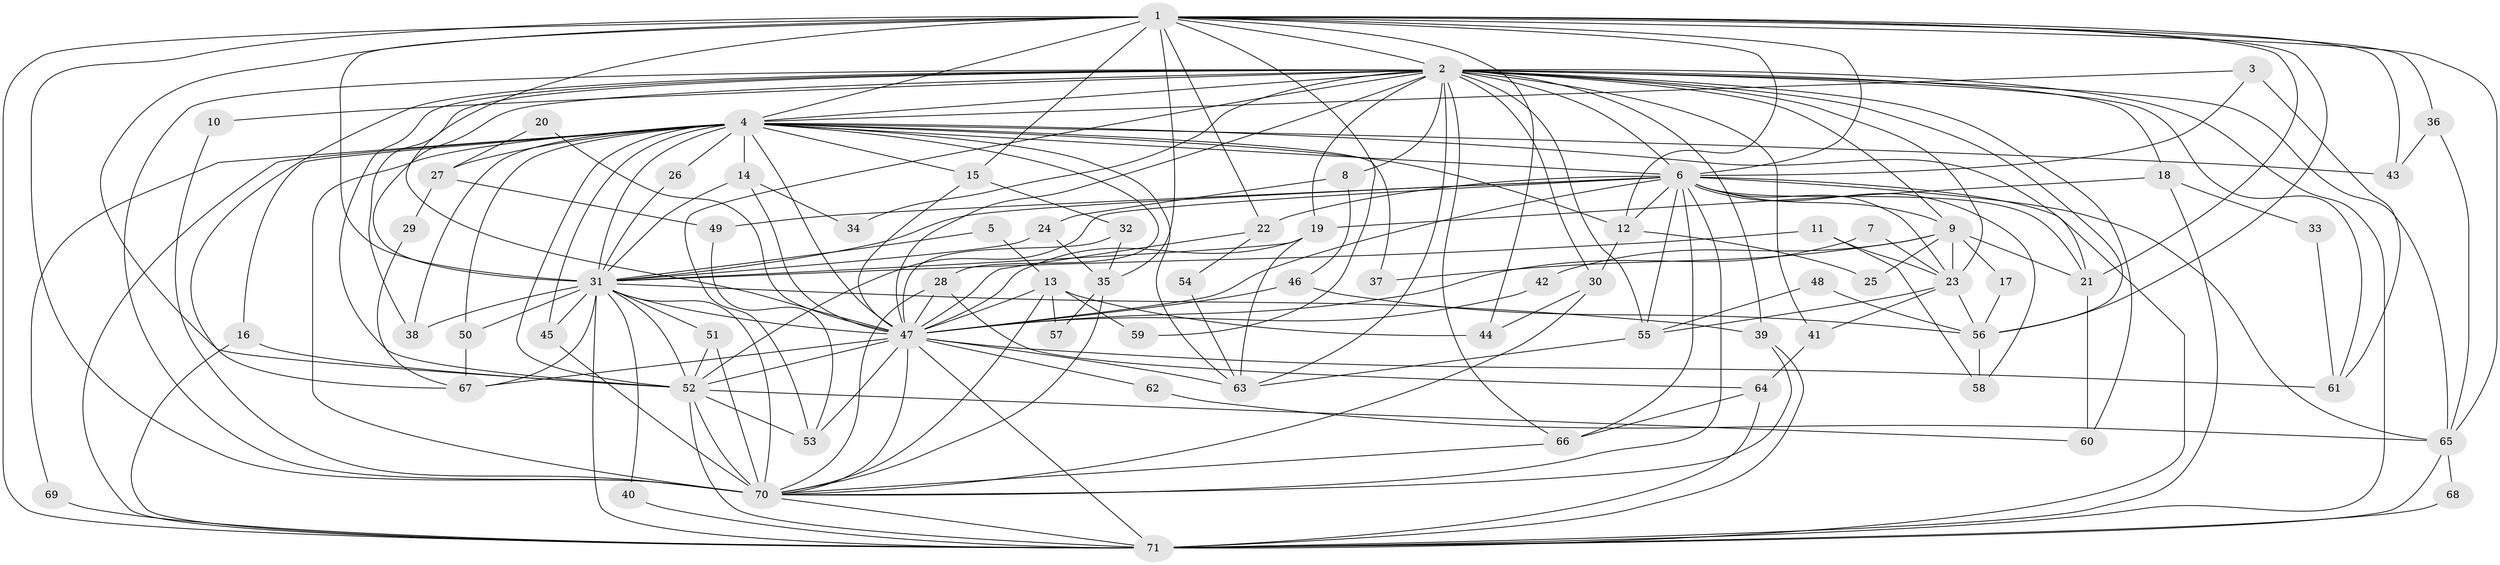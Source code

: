 // original degree distribution, {22: 0.0070921985815602835, 28: 0.014184397163120567, 26: 0.0070921985815602835, 39: 0.0070921985815602835, 16: 0.014184397163120567, 18: 0.0070921985815602835, 19: 0.0070921985815602835, 31: 0.0070921985815602835, 9: 0.0070921985815602835, 5: 0.04964539007092199, 2: 0.5673758865248227, 3: 0.1773049645390071, 4: 0.07801418439716312, 7: 0.014184397163120567, 8: 0.014184397163120567, 6: 0.02127659574468085}
// Generated by graph-tools (version 1.1) at 2025/01/03/09/25 03:01:31]
// undirected, 71 vertices, 197 edges
graph export_dot {
graph [start="1"]
  node [color=gray90,style=filled];
  1;
  2;
  3;
  4;
  5;
  6;
  7;
  8;
  9;
  10;
  11;
  12;
  13;
  14;
  15;
  16;
  17;
  18;
  19;
  20;
  21;
  22;
  23;
  24;
  25;
  26;
  27;
  28;
  29;
  30;
  31;
  32;
  33;
  34;
  35;
  36;
  37;
  38;
  39;
  40;
  41;
  42;
  43;
  44;
  45;
  46;
  47;
  48;
  49;
  50;
  51;
  52;
  53;
  54;
  55;
  56;
  57;
  58;
  59;
  60;
  61;
  62;
  63;
  64;
  65;
  66;
  67;
  68;
  69;
  70;
  71;
  1 -- 2 [weight=2.0];
  1 -- 4 [weight=2.0];
  1 -- 6 [weight=2.0];
  1 -- 12 [weight=1.0];
  1 -- 15 [weight=1.0];
  1 -- 21 [weight=1.0];
  1 -- 22 [weight=1.0];
  1 -- 31 [weight=2.0];
  1 -- 35 [weight=2.0];
  1 -- 36 [weight=1.0];
  1 -- 43 [weight=2.0];
  1 -- 44 [weight=1.0];
  1 -- 47 [weight=2.0];
  1 -- 52 [weight=2.0];
  1 -- 56 [weight=1.0];
  1 -- 59 [weight=2.0];
  1 -- 65 [weight=2.0];
  1 -- 70 [weight=2.0];
  1 -- 71 [weight=2.0];
  2 -- 4 [weight=1.0];
  2 -- 6 [weight=2.0];
  2 -- 8 [weight=1.0];
  2 -- 9 [weight=1.0];
  2 -- 10 [weight=1.0];
  2 -- 18 [weight=1.0];
  2 -- 19 [weight=1.0];
  2 -- 23 [weight=1.0];
  2 -- 30 [weight=1.0];
  2 -- 31 [weight=3.0];
  2 -- 34 [weight=1.0];
  2 -- 38 [weight=1.0];
  2 -- 39 [weight=2.0];
  2 -- 41 [weight=1.0];
  2 -- 47 [weight=3.0];
  2 -- 52 [weight=1.0];
  2 -- 53 [weight=2.0];
  2 -- 55 [weight=2.0];
  2 -- 56 [weight=1.0];
  2 -- 60 [weight=1.0];
  2 -- 61 [weight=1.0];
  2 -- 63 [weight=1.0];
  2 -- 65 [weight=1.0];
  2 -- 66 [weight=1.0];
  2 -- 67 [weight=1.0];
  2 -- 70 [weight=1.0];
  2 -- 71 [weight=1.0];
  3 -- 4 [weight=1.0];
  3 -- 6 [weight=1.0];
  3 -- 61 [weight=1.0];
  4 -- 6 [weight=3.0];
  4 -- 12 [weight=1.0];
  4 -- 14 [weight=2.0];
  4 -- 15 [weight=1.0];
  4 -- 16 [weight=1.0];
  4 -- 21 [weight=1.0];
  4 -- 26 [weight=1.0];
  4 -- 27 [weight=2.0];
  4 -- 28 [weight=1.0];
  4 -- 31 [weight=1.0];
  4 -- 37 [weight=1.0];
  4 -- 38 [weight=1.0];
  4 -- 43 [weight=1.0];
  4 -- 45 [weight=1.0];
  4 -- 47 [weight=1.0];
  4 -- 50 [weight=1.0];
  4 -- 52 [weight=2.0];
  4 -- 63 [weight=1.0];
  4 -- 69 [weight=1.0];
  4 -- 70 [weight=2.0];
  4 -- 71 [weight=1.0];
  5 -- 13 [weight=1.0];
  5 -- 31 [weight=1.0];
  6 -- 9 [weight=2.0];
  6 -- 12 [weight=1.0];
  6 -- 21 [weight=1.0];
  6 -- 22 [weight=1.0];
  6 -- 23 [weight=1.0];
  6 -- 31 [weight=1.0];
  6 -- 47 [weight=1.0];
  6 -- 49 [weight=1.0];
  6 -- 52 [weight=2.0];
  6 -- 55 [weight=1.0];
  6 -- 58 [weight=1.0];
  6 -- 65 [weight=1.0];
  6 -- 66 [weight=1.0];
  6 -- 70 [weight=2.0];
  6 -- 71 [weight=3.0];
  7 -- 23 [weight=1.0];
  7 -- 47 [weight=1.0];
  8 -- 24 [weight=1.0];
  8 -- 46 [weight=1.0];
  9 -- 17 [weight=1.0];
  9 -- 21 [weight=1.0];
  9 -- 23 [weight=1.0];
  9 -- 25 [weight=1.0];
  9 -- 37 [weight=1.0];
  9 -- 42 [weight=1.0];
  10 -- 70 [weight=1.0];
  11 -- 23 [weight=1.0];
  11 -- 31 [weight=1.0];
  11 -- 58 [weight=1.0];
  12 -- 25 [weight=1.0];
  12 -- 30 [weight=1.0];
  13 -- 44 [weight=1.0];
  13 -- 47 [weight=1.0];
  13 -- 57 [weight=1.0];
  13 -- 59 [weight=1.0];
  13 -- 70 [weight=1.0];
  14 -- 31 [weight=1.0];
  14 -- 34 [weight=1.0];
  14 -- 47 [weight=1.0];
  15 -- 32 [weight=1.0];
  15 -- 47 [weight=1.0];
  16 -- 52 [weight=1.0];
  16 -- 71 [weight=1.0];
  17 -- 56 [weight=1.0];
  18 -- 19 [weight=1.0];
  18 -- 33 [weight=1.0];
  18 -- 71 [weight=1.0];
  19 -- 31 [weight=1.0];
  19 -- 47 [weight=1.0];
  19 -- 63 [weight=1.0];
  20 -- 27 [weight=1.0];
  20 -- 47 [weight=1.0];
  21 -- 60 [weight=1.0];
  22 -- 47 [weight=1.0];
  22 -- 54 [weight=1.0];
  23 -- 41 [weight=1.0];
  23 -- 55 [weight=1.0];
  23 -- 56 [weight=1.0];
  24 -- 31 [weight=1.0];
  24 -- 35 [weight=1.0];
  26 -- 31 [weight=1.0];
  27 -- 29 [weight=1.0];
  27 -- 49 [weight=1.0];
  28 -- 47 [weight=1.0];
  28 -- 64 [weight=1.0];
  28 -- 70 [weight=1.0];
  29 -- 67 [weight=1.0];
  30 -- 44 [weight=1.0];
  30 -- 70 [weight=1.0];
  31 -- 38 [weight=1.0];
  31 -- 39 [weight=1.0];
  31 -- 40 [weight=1.0];
  31 -- 45 [weight=2.0];
  31 -- 47 [weight=1.0];
  31 -- 50 [weight=1.0];
  31 -- 51 [weight=1.0];
  31 -- 52 [weight=1.0];
  31 -- 67 [weight=1.0];
  31 -- 70 [weight=1.0];
  31 -- 71 [weight=1.0];
  32 -- 35 [weight=1.0];
  32 -- 47 [weight=1.0];
  33 -- 61 [weight=1.0];
  35 -- 57 [weight=1.0];
  35 -- 70 [weight=1.0];
  36 -- 43 [weight=1.0];
  36 -- 65 [weight=1.0];
  39 -- 70 [weight=1.0];
  39 -- 71 [weight=1.0];
  40 -- 71 [weight=1.0];
  41 -- 64 [weight=1.0];
  42 -- 47 [weight=1.0];
  45 -- 70 [weight=1.0];
  46 -- 47 [weight=1.0];
  46 -- 56 [weight=1.0];
  47 -- 52 [weight=2.0];
  47 -- 53 [weight=1.0];
  47 -- 61 [weight=1.0];
  47 -- 62 [weight=1.0];
  47 -- 63 [weight=1.0];
  47 -- 67 [weight=1.0];
  47 -- 70 [weight=1.0];
  47 -- 71 [weight=1.0];
  48 -- 55 [weight=1.0];
  48 -- 56 [weight=1.0];
  49 -- 53 [weight=1.0];
  50 -- 67 [weight=1.0];
  51 -- 52 [weight=1.0];
  51 -- 70 [weight=2.0];
  52 -- 53 [weight=1.0];
  52 -- 60 [weight=1.0];
  52 -- 70 [weight=1.0];
  52 -- 71 [weight=1.0];
  54 -- 63 [weight=1.0];
  55 -- 63 [weight=1.0];
  56 -- 58 [weight=1.0];
  62 -- 65 [weight=1.0];
  64 -- 66 [weight=1.0];
  64 -- 71 [weight=1.0];
  65 -- 68 [weight=1.0];
  65 -- 71 [weight=1.0];
  66 -- 70 [weight=1.0];
  68 -- 71 [weight=1.0];
  69 -- 71 [weight=1.0];
  70 -- 71 [weight=1.0];
}
